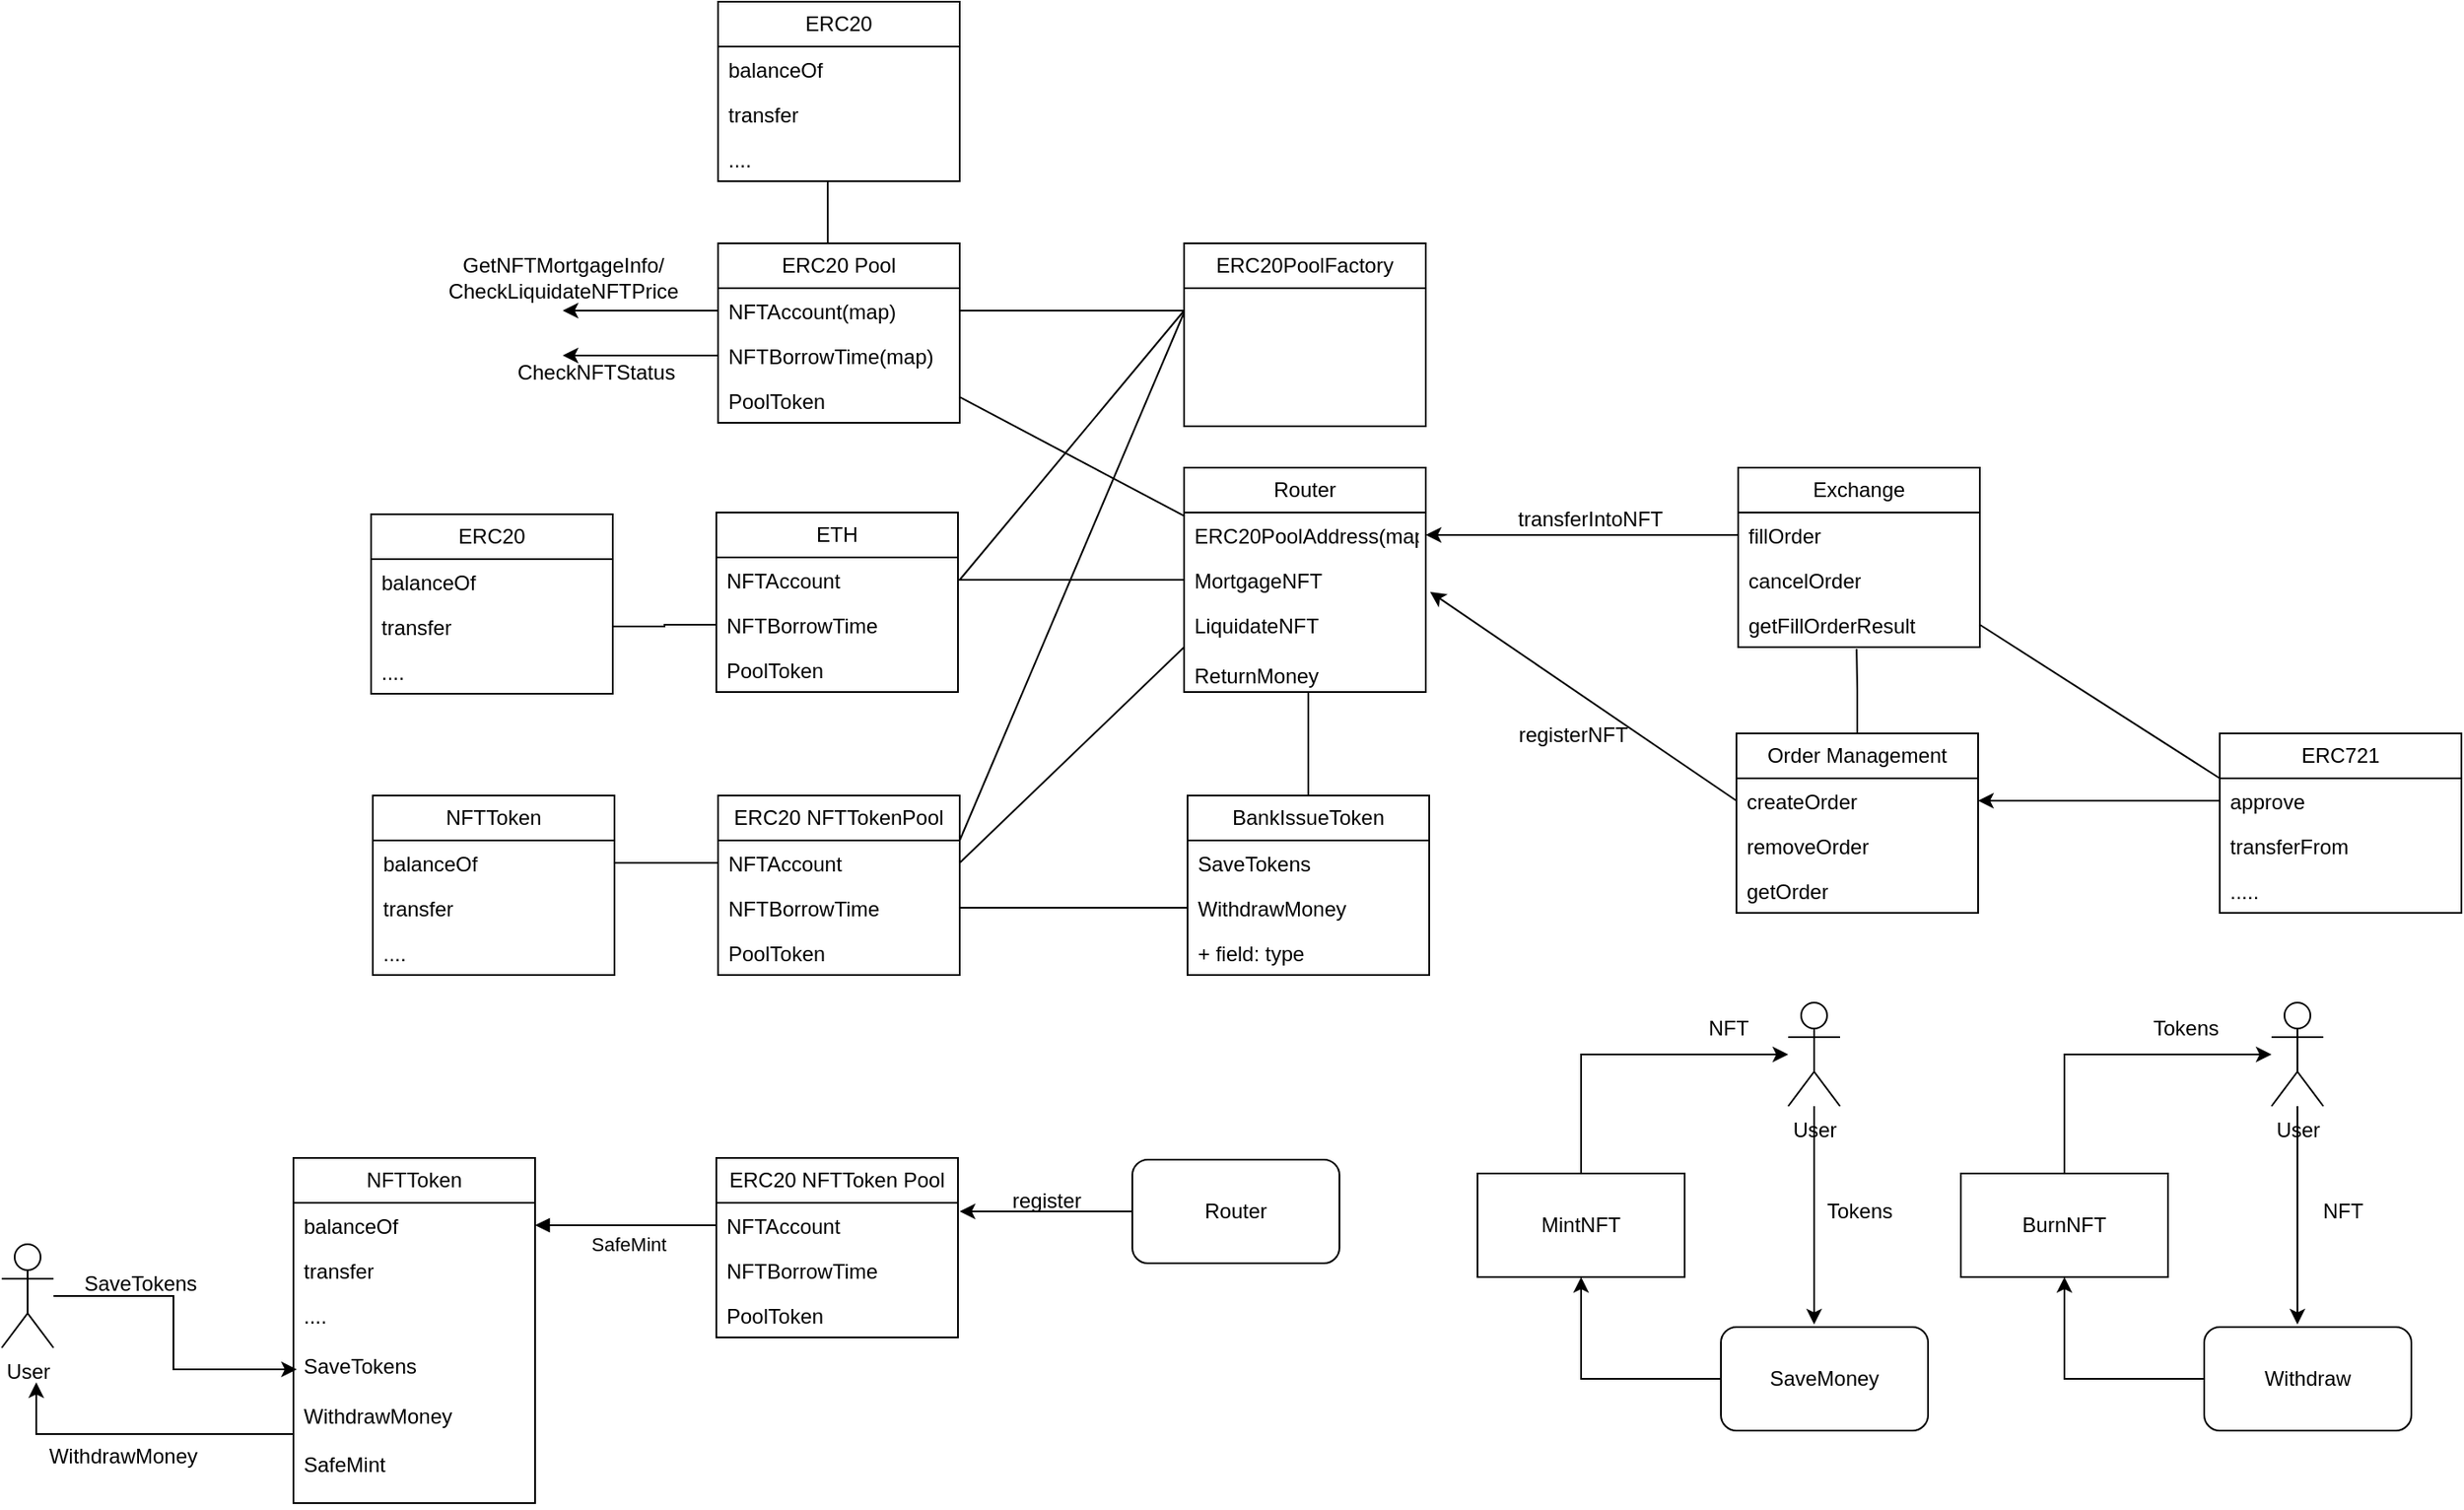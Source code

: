 <mxfile version="21.2.3" type="github">
  <diagram id="07fea595-8f29-1299-0266-81d95cde20df" name="Page-1">
    <mxGraphModel dx="954" dy="507" grid="1" gridSize="10" guides="1" tooltips="1" connect="1" arrows="1" fold="1" page="1" pageScale="1" pageWidth="1169" pageHeight="827" background="#ffffff" math="0" shadow="0">
      <root>
        <mxCell id="0" />
        <mxCell id="1" parent="0" />
        <mxCell id="0MdUZJ0Amhr4Ln2m6rTR-247" value="" style="rounded=0;orthogonalLoop=0;jettySize=auto;html=1;endArrow=none;endFill=0;" parent="1" source="0MdUZJ0Amhr4Ln2m6rTR-239" target="0MdUZJ0Amhr4Ln2m6rTR-243" edge="1">
          <mxGeometry relative="1" as="geometry" />
        </mxCell>
        <mxCell id="0MdUZJ0Amhr4Ln2m6rTR-300" style="edgeStyle=orthogonalEdgeStyle;rounded=0;orthogonalLoop=1;jettySize=auto;html=1;exitX=0.5;exitY=0;exitDx=0;exitDy=0;entryX=0.454;entryY=0.981;entryDx=0;entryDy=0;entryPerimeter=0;endArrow=none;endFill=0;" parent="1" source="0MdUZJ0Amhr4Ln2m6rTR-239" target="0MdUZJ0Amhr4Ln2m6rTR-299" edge="1">
          <mxGeometry relative="1" as="geometry" />
        </mxCell>
        <mxCell id="0MdUZJ0Amhr4Ln2m6rTR-239" value="ERC20 Pool" style="swimlane;fontStyle=0;childLayout=stackLayout;horizontal=1;startSize=26;fillColor=none;horizontalStack=0;resizeParent=1;resizeParentMax=0;resizeLast=0;collapsible=1;marginBottom=0;whiteSpace=wrap;html=1;" parent="1" vertex="1">
          <mxGeometry x="1000" y="860" width="140" height="104" as="geometry" />
        </mxCell>
        <mxCell id="0MdUZJ0Amhr4Ln2m6rTR-283" style="edgeStyle=orthogonalEdgeStyle;rounded=0;orthogonalLoop=1;jettySize=auto;html=1;exitX=0;exitY=0.5;exitDx=0;exitDy=0;" parent="0MdUZJ0Amhr4Ln2m6rTR-239" source="0MdUZJ0Amhr4Ln2m6rTR-240" edge="1">
          <mxGeometry relative="1" as="geometry">
            <mxPoint x="-90" y="39" as="targetPoint" />
          </mxGeometry>
        </mxCell>
        <mxCell id="0MdUZJ0Amhr4Ln2m6rTR-240" value="NFTAccount(map)" style="text;strokeColor=none;fillColor=none;align=left;verticalAlign=top;spacingLeft=4;spacingRight=4;overflow=hidden;rotatable=0;points=[[0,0.5],[1,0.5]];portConstraint=eastwest;whiteSpace=wrap;html=1;" parent="0MdUZJ0Amhr4Ln2m6rTR-239" vertex="1">
          <mxGeometry y="26" width="140" height="26" as="geometry" />
        </mxCell>
        <mxCell id="0MdUZJ0Amhr4Ln2m6rTR-285" style="edgeStyle=orthogonalEdgeStyle;rounded=0;orthogonalLoop=1;jettySize=auto;html=1;" parent="0MdUZJ0Amhr4Ln2m6rTR-239" source="0MdUZJ0Amhr4Ln2m6rTR-241" edge="1">
          <mxGeometry relative="1" as="geometry">
            <mxPoint x="-90" y="65" as="targetPoint" />
          </mxGeometry>
        </mxCell>
        <mxCell id="0MdUZJ0Amhr4Ln2m6rTR-241" value="NFTBorrowTime(map)" style="text;strokeColor=none;fillColor=none;align=left;verticalAlign=top;spacingLeft=4;spacingRight=4;overflow=hidden;rotatable=0;points=[[0,0.5],[1,0.5]];portConstraint=eastwest;whiteSpace=wrap;html=1;" parent="0MdUZJ0Amhr4Ln2m6rTR-239" vertex="1">
          <mxGeometry y="52" width="140" height="26" as="geometry" />
        </mxCell>
        <mxCell id="0MdUZJ0Amhr4Ln2m6rTR-242" value="PoolToken" style="text;strokeColor=none;fillColor=none;align=left;verticalAlign=top;spacingLeft=4;spacingRight=4;overflow=hidden;rotatable=0;points=[[0,0.5],[1,0.5]];portConstraint=eastwest;whiteSpace=wrap;html=1;" parent="0MdUZJ0Amhr4Ln2m6rTR-239" vertex="1">
          <mxGeometry y="78" width="140" height="26" as="geometry" />
        </mxCell>
        <mxCell id="0MdUZJ0Amhr4Ln2m6rTR-243" value="Router" style="swimlane;fontStyle=0;childLayout=stackLayout;horizontal=1;startSize=26;fillColor=none;horizontalStack=0;resizeParent=1;resizeParentMax=0;resizeLast=0;collapsible=1;marginBottom=0;whiteSpace=wrap;html=1;" parent="1" vertex="1">
          <mxGeometry x="1270" y="990" width="140" height="130" as="geometry" />
        </mxCell>
        <mxCell id="0MdUZJ0Amhr4Ln2m6rTR-244" value="ERC20PoolAddress(map)" style="text;strokeColor=none;fillColor=none;align=left;verticalAlign=top;spacingLeft=4;spacingRight=4;overflow=hidden;rotatable=0;points=[[0,0.5],[1,0.5]];portConstraint=eastwest;whiteSpace=wrap;html=1;" parent="0MdUZJ0Amhr4Ln2m6rTR-243" vertex="1">
          <mxGeometry y="26" width="140" height="26" as="geometry" />
        </mxCell>
        <mxCell id="0MdUZJ0Amhr4Ln2m6rTR-245" value="MortgageNFT" style="text;strokeColor=none;fillColor=none;align=left;verticalAlign=top;spacingLeft=4;spacingRight=4;overflow=hidden;rotatable=0;points=[[0,0.5],[1,0.5]];portConstraint=eastwest;whiteSpace=wrap;html=1;" parent="0MdUZJ0Amhr4Ln2m6rTR-243" vertex="1">
          <mxGeometry y="52" width="140" height="26" as="geometry" />
        </mxCell>
        <mxCell id="0MdUZJ0Amhr4Ln2m6rTR-246" value="LiquidateNFT&lt;br&gt;&lt;br&gt;ReturnMoney" style="text;strokeColor=none;fillColor=none;align=left;verticalAlign=top;spacingLeft=4;spacingRight=4;overflow=hidden;rotatable=0;points=[[0,0.5],[1,0.5]];portConstraint=eastwest;whiteSpace=wrap;html=1;" parent="0MdUZJ0Amhr4Ln2m6rTR-243" vertex="1">
          <mxGeometry y="78" width="140" height="52" as="geometry" />
        </mxCell>
        <mxCell id="0MdUZJ0Amhr4Ln2m6rTR-248" value="ETH" style="swimlane;fontStyle=0;childLayout=stackLayout;horizontal=1;startSize=26;fillColor=none;horizontalStack=0;resizeParent=1;resizeParentMax=0;resizeLast=0;collapsible=1;marginBottom=0;whiteSpace=wrap;html=1;" parent="1" vertex="1">
          <mxGeometry x="999" y="1016" width="140" height="104" as="geometry" />
        </mxCell>
        <mxCell id="0MdUZJ0Amhr4Ln2m6rTR-249" value="NFTAccount" style="text;strokeColor=none;fillColor=none;align=left;verticalAlign=top;spacingLeft=4;spacingRight=4;overflow=hidden;rotatable=0;points=[[0,0.5],[1,0.5]];portConstraint=eastwest;whiteSpace=wrap;html=1;" parent="0MdUZJ0Amhr4Ln2m6rTR-248" vertex="1">
          <mxGeometry y="26" width="140" height="26" as="geometry" />
        </mxCell>
        <mxCell id="0MdUZJ0Amhr4Ln2m6rTR-250" value="NFTBorrowTime" style="text;strokeColor=none;fillColor=none;align=left;verticalAlign=top;spacingLeft=4;spacingRight=4;overflow=hidden;rotatable=0;points=[[0,0.5],[1,0.5]];portConstraint=eastwest;whiteSpace=wrap;html=1;" parent="0MdUZJ0Amhr4Ln2m6rTR-248" vertex="1">
          <mxGeometry y="52" width="140" height="26" as="geometry" />
        </mxCell>
        <mxCell id="0MdUZJ0Amhr4Ln2m6rTR-251" value="PoolToken" style="text;strokeColor=none;fillColor=none;align=left;verticalAlign=top;spacingLeft=4;spacingRight=4;overflow=hidden;rotatable=0;points=[[0,0.5],[1,0.5]];portConstraint=eastwest;whiteSpace=wrap;html=1;" parent="0MdUZJ0Amhr4Ln2m6rTR-248" vertex="1">
          <mxGeometry y="78" width="140" height="26" as="geometry" />
        </mxCell>
        <mxCell id="0MdUZJ0Amhr4Ln2m6rTR-318" style="rounded=0;orthogonalLoop=1;jettySize=auto;html=1;exitX=1;exitY=0.25;exitDx=0;exitDy=0;endArrow=none;endFill=0;" parent="1" source="0MdUZJ0Amhr4Ln2m6rTR-252" edge="1">
          <mxGeometry relative="1" as="geometry">
            <mxPoint x="1270" y="900" as="targetPoint" />
          </mxGeometry>
        </mxCell>
        <mxCell id="0MdUZJ0Amhr4Ln2m6rTR-252" value="ERC20 NFTTokenPool" style="swimlane;fontStyle=0;childLayout=stackLayout;horizontal=1;startSize=26;fillColor=none;horizontalStack=0;resizeParent=1;resizeParentMax=0;resizeLast=0;collapsible=1;marginBottom=0;whiteSpace=wrap;html=1;" parent="1" vertex="1">
          <mxGeometry x="1000" y="1180" width="140" height="104" as="geometry" />
        </mxCell>
        <mxCell id="0MdUZJ0Amhr4Ln2m6rTR-253" value="NFTAccount" style="text;strokeColor=none;fillColor=none;align=left;verticalAlign=top;spacingLeft=4;spacingRight=4;overflow=hidden;rotatable=0;points=[[0,0.5],[1,0.5]];portConstraint=eastwest;whiteSpace=wrap;html=1;" parent="0MdUZJ0Amhr4Ln2m6rTR-252" vertex="1">
          <mxGeometry y="26" width="140" height="26" as="geometry" />
        </mxCell>
        <mxCell id="0MdUZJ0Amhr4Ln2m6rTR-254" value="NFTBorrowTime" style="text;strokeColor=none;fillColor=none;align=left;verticalAlign=top;spacingLeft=4;spacingRight=4;overflow=hidden;rotatable=0;points=[[0,0.5],[1,0.5]];portConstraint=eastwest;whiteSpace=wrap;html=1;" parent="0MdUZJ0Amhr4Ln2m6rTR-252" vertex="1">
          <mxGeometry y="52" width="140" height="26" as="geometry" />
        </mxCell>
        <mxCell id="0MdUZJ0Amhr4Ln2m6rTR-255" value="PoolToken" style="text;strokeColor=none;fillColor=none;align=left;verticalAlign=top;spacingLeft=4;spacingRight=4;overflow=hidden;rotatable=0;points=[[0,0.5],[1,0.5]];portConstraint=eastwest;whiteSpace=wrap;html=1;" parent="0MdUZJ0Amhr4Ln2m6rTR-252" vertex="1">
          <mxGeometry y="78" width="140" height="26" as="geometry" />
        </mxCell>
        <mxCell id="0MdUZJ0Amhr4Ln2m6rTR-257" style="edgeStyle=orthogonalEdgeStyle;rounded=0;orthogonalLoop=1;jettySize=auto;html=1;entryX=0;entryY=0.5;entryDx=0;entryDy=0;endArrow=none;endFill=0;" parent="1" source="0MdUZJ0Amhr4Ln2m6rTR-249" target="0MdUZJ0Amhr4Ln2m6rTR-245" edge="1">
          <mxGeometry relative="1" as="geometry" />
        </mxCell>
        <mxCell id="0MdUZJ0Amhr4Ln2m6rTR-258" style="rounded=0;orthogonalLoop=1;jettySize=auto;html=1;entryX=0;entryY=0.5;entryDx=0;entryDy=0;exitX=1;exitY=0.5;exitDx=0;exitDy=0;endArrow=none;endFill=0;" parent="1" source="0MdUZJ0Amhr4Ln2m6rTR-253" target="0MdUZJ0Amhr4Ln2m6rTR-246" edge="1">
          <mxGeometry relative="1" as="geometry" />
        </mxCell>
        <mxCell id="0MdUZJ0Amhr4Ln2m6rTR-266" style="edgeStyle=orthogonalEdgeStyle;rounded=0;orthogonalLoop=1;jettySize=auto;html=1;endArrow=none;endFill=0;entryX=0.514;entryY=1.01;entryDx=0;entryDy=0;entryPerimeter=0;" parent="1" source="0MdUZJ0Amhr4Ln2m6rTR-260" target="0MdUZJ0Amhr4Ln2m6rTR-246" edge="1">
          <mxGeometry relative="1" as="geometry">
            <mxPoint x="1342" y="1130" as="targetPoint" />
          </mxGeometry>
        </mxCell>
        <mxCell id="0MdUZJ0Amhr4Ln2m6rTR-260" value="BankIssueToken" style="swimlane;fontStyle=0;childLayout=stackLayout;horizontal=1;startSize=26;fillColor=none;horizontalStack=0;resizeParent=1;resizeParentMax=0;resizeLast=0;collapsible=1;marginBottom=0;whiteSpace=wrap;html=1;" parent="1" vertex="1">
          <mxGeometry x="1272" y="1180" width="140" height="104" as="geometry" />
        </mxCell>
        <mxCell id="0MdUZJ0Amhr4Ln2m6rTR-261" value="SaveTokens" style="text;strokeColor=none;fillColor=none;align=left;verticalAlign=top;spacingLeft=4;spacingRight=4;overflow=hidden;rotatable=0;points=[[0,0.5],[1,0.5]];portConstraint=eastwest;whiteSpace=wrap;html=1;" parent="0MdUZJ0Amhr4Ln2m6rTR-260" vertex="1">
          <mxGeometry y="26" width="140" height="26" as="geometry" />
        </mxCell>
        <mxCell id="0MdUZJ0Amhr4Ln2m6rTR-262" value="WithdrawMoney" style="text;strokeColor=none;fillColor=none;align=left;verticalAlign=top;spacingLeft=4;spacingRight=4;overflow=hidden;rotatable=0;points=[[0,0.5],[1,0.5]];portConstraint=eastwest;whiteSpace=wrap;html=1;" parent="0MdUZJ0Amhr4Ln2m6rTR-260" vertex="1">
          <mxGeometry y="52" width="140" height="26" as="geometry" />
        </mxCell>
        <mxCell id="0MdUZJ0Amhr4Ln2m6rTR-263" value="+ field: type" style="text;strokeColor=none;fillColor=none;align=left;verticalAlign=top;spacingLeft=4;spacingRight=4;overflow=hidden;rotatable=0;points=[[0,0.5],[1,0.5]];portConstraint=eastwest;whiteSpace=wrap;html=1;" parent="0MdUZJ0Amhr4Ln2m6rTR-260" vertex="1">
          <mxGeometry y="78" width="140" height="26" as="geometry" />
        </mxCell>
        <mxCell id="0MdUZJ0Amhr4Ln2m6rTR-264" style="edgeStyle=orthogonalEdgeStyle;rounded=0;orthogonalLoop=1;jettySize=auto;html=1;entryX=0;entryY=0.5;entryDx=0;entryDy=0;endArrow=none;endFill=0;" parent="1" source="0MdUZJ0Amhr4Ln2m6rTR-254" target="0MdUZJ0Amhr4Ln2m6rTR-262" edge="1">
          <mxGeometry relative="1" as="geometry" />
        </mxCell>
        <mxCell id="0MdUZJ0Amhr4Ln2m6rTR-267" value="Exchange" style="swimlane;fontStyle=0;childLayout=stackLayout;horizontal=1;startSize=26;fillColor=none;horizontalStack=0;resizeParent=1;resizeParentMax=0;resizeLast=0;collapsible=1;marginBottom=0;whiteSpace=wrap;html=1;" parent="1" vertex="1">
          <mxGeometry x="1591" y="990" width="140" height="104" as="geometry" />
        </mxCell>
        <mxCell id="0MdUZJ0Amhr4Ln2m6rTR-268" value="fillOrder" style="text;strokeColor=none;fillColor=none;align=left;verticalAlign=top;spacingLeft=4;spacingRight=4;overflow=hidden;rotatable=0;points=[[0,0.5],[1,0.5]];portConstraint=eastwest;whiteSpace=wrap;html=1;" parent="0MdUZJ0Amhr4Ln2m6rTR-267" vertex="1">
          <mxGeometry y="26" width="140" height="26" as="geometry" />
        </mxCell>
        <mxCell id="0MdUZJ0Amhr4Ln2m6rTR-269" value="cancelOrder&lt;span id=&quot;docs-internal-guid-cefc90cc-7fff-31b1-23c8-4a51f137ae69&quot;&gt;&lt;/span&gt;&lt;span id=&quot;docs-internal-guid-cefc90cc-7fff-31b1-23c8-4a51f137ae69&quot;&gt;&lt;/span&gt;&lt;span id=&quot;docs-internal-guid-cefc90cc-7fff-31b1-23c8-4a51f137ae69&quot;&gt;&lt;/span&gt;" style="text;strokeColor=none;fillColor=none;align=left;verticalAlign=top;spacingLeft=4;spacingRight=4;overflow=hidden;rotatable=0;points=[[0,0.5],[1,0.5]];portConstraint=eastwest;whiteSpace=wrap;html=1;" parent="0MdUZJ0Amhr4Ln2m6rTR-267" vertex="1">
          <mxGeometry y="52" width="140" height="26" as="geometry" />
        </mxCell>
        <mxCell id="0MdUZJ0Amhr4Ln2m6rTR-270" value="getFillOrderResult&lt;span id=&quot;docs-internal-guid-ebca988b-7fff-6f1b-a2be-4e95049471c1&quot;&gt;&lt;/span&gt;" style="text;strokeColor=none;fillColor=none;align=left;verticalAlign=top;spacingLeft=4;spacingRight=4;overflow=hidden;rotatable=0;points=[[0,0.5],[1,0.5]];portConstraint=eastwest;whiteSpace=wrap;html=1;" parent="0MdUZJ0Amhr4Ln2m6rTR-267" vertex="1">
          <mxGeometry y="78" width="140" height="26" as="geometry" />
        </mxCell>
        <mxCell id="0MdUZJ0Amhr4Ln2m6rTR-287" style="edgeStyle=orthogonalEdgeStyle;rounded=0;orthogonalLoop=1;jettySize=auto;html=1;entryX=0.49;entryY=1.037;entryDx=0;entryDy=0;entryPerimeter=0;endArrow=none;endFill=0;" parent="1" source="0MdUZJ0Amhr4Ln2m6rTR-271" target="0MdUZJ0Amhr4Ln2m6rTR-270" edge="1">
          <mxGeometry relative="1" as="geometry" />
        </mxCell>
        <mxCell id="0MdUZJ0Amhr4Ln2m6rTR-271" value="Order Management" style="swimlane;fontStyle=0;childLayout=stackLayout;horizontal=1;startSize=26;fillColor=none;horizontalStack=0;resizeParent=1;resizeParentMax=0;resizeLast=0;collapsible=1;marginBottom=0;whiteSpace=wrap;html=1;" parent="1" vertex="1">
          <mxGeometry x="1590" y="1144" width="140" height="104" as="geometry" />
        </mxCell>
        <mxCell id="0MdUZJ0Amhr4Ln2m6rTR-272" value="createOrder" style="text;strokeColor=none;fillColor=none;align=left;verticalAlign=top;spacingLeft=4;spacingRight=4;overflow=hidden;rotatable=0;points=[[0,0.5],[1,0.5]];portConstraint=eastwest;whiteSpace=wrap;html=1;" parent="0MdUZJ0Amhr4Ln2m6rTR-271" vertex="1">
          <mxGeometry y="26" width="140" height="26" as="geometry" />
        </mxCell>
        <mxCell id="0MdUZJ0Amhr4Ln2m6rTR-273" value="removeOrder" style="text;strokeColor=none;fillColor=none;align=left;verticalAlign=top;spacingLeft=4;spacingRight=4;overflow=hidden;rotatable=0;points=[[0,0.5],[1,0.5]];portConstraint=eastwest;whiteSpace=wrap;html=1;" parent="0MdUZJ0Amhr4Ln2m6rTR-271" vertex="1">
          <mxGeometry y="52" width="140" height="26" as="geometry" />
        </mxCell>
        <mxCell id="0MdUZJ0Amhr4Ln2m6rTR-274" value="getOrder" style="text;strokeColor=none;fillColor=none;align=left;verticalAlign=top;spacingLeft=4;spacingRight=4;overflow=hidden;rotatable=0;points=[[0,0.5],[1,0.5]];portConstraint=eastwest;whiteSpace=wrap;html=1;" parent="0MdUZJ0Amhr4Ln2m6rTR-271" vertex="1">
          <mxGeometry y="78" width="140" height="26" as="geometry" />
        </mxCell>
        <mxCell id="0MdUZJ0Amhr4Ln2m6rTR-278" style="edgeStyle=orthogonalEdgeStyle;rounded=0;orthogonalLoop=1;jettySize=auto;html=1;exitX=0;exitY=0.5;exitDx=0;exitDy=0;" parent="1" source="0MdUZJ0Amhr4Ln2m6rTR-268" target="0MdUZJ0Amhr4Ln2m6rTR-244" edge="1">
          <mxGeometry relative="1" as="geometry" />
        </mxCell>
        <mxCell id="0MdUZJ0Amhr4Ln2m6rTR-279" value="transferIntoNFT&lt;span id=&quot;docs-internal-guid-4c8c4310-7fff-1c7a-6c5f-d83ab278721c&quot;&gt;&lt;/span&gt;" style="text;html=1;align=center;verticalAlign=middle;resizable=0;points=[];autosize=1;strokeColor=none;fillColor=none;" parent="1" vertex="1">
          <mxGeometry x="1450" y="1005" width="110" height="30" as="geometry" />
        </mxCell>
        <mxCell id="0MdUZJ0Amhr4Ln2m6rTR-281" style="rounded=0;orthogonalLoop=1;jettySize=auto;html=1;exitX=0;exitY=0.5;exitDx=0;exitDy=0;entryX=1.018;entryY=0.769;entryDx=0;entryDy=0;entryPerimeter=0;" parent="1" source="0MdUZJ0Amhr4Ln2m6rTR-272" target="0MdUZJ0Amhr4Ln2m6rTR-245" edge="1">
          <mxGeometry relative="1" as="geometry" />
        </mxCell>
        <mxCell id="0MdUZJ0Amhr4Ln2m6rTR-282" value="registerNFT&lt;span id=&quot;docs-internal-guid-d663b26e-7fff-17fd-18d1-e45e64eba738&quot;&gt;&lt;/span&gt;" style="text;html=1;align=center;verticalAlign=middle;resizable=0;points=[];autosize=1;strokeColor=none;fillColor=none;" parent="1" vertex="1">
          <mxGeometry x="1450" y="1130" width="90" height="30" as="geometry" />
        </mxCell>
        <mxCell id="0MdUZJ0Amhr4Ln2m6rTR-284" value="GetNFTMortgageInfo/&lt;br&gt;CheckLiquidateNFTPrice&lt;br&gt;&lt;span id=&quot;docs-internal-guid-f369dbc1-7fff-902d-d7d0-810651dbd8d1&quot;&gt;&lt;/span&gt;" style="text;html=1;align=center;verticalAlign=middle;resizable=0;points=[];autosize=1;strokeColor=none;fillColor=none;" parent="1" vertex="1">
          <mxGeometry x="830" y="860" width="160" height="40" as="geometry" />
        </mxCell>
        <mxCell id="0MdUZJ0Amhr4Ln2m6rTR-286" value="CheckNFTStatus" style="text;html=1;align=center;verticalAlign=middle;resizable=0;points=[];autosize=1;strokeColor=none;fillColor=none;" parent="1" vertex="1">
          <mxGeometry x="874" y="920" width="110" height="30" as="geometry" />
        </mxCell>
        <mxCell id="0MdUZJ0Amhr4Ln2m6rTR-288" value="ERC721" style="swimlane;fontStyle=0;childLayout=stackLayout;horizontal=1;startSize=26;fillColor=none;horizontalStack=0;resizeParent=1;resizeParentMax=0;resizeLast=0;collapsible=1;marginBottom=0;whiteSpace=wrap;html=1;" parent="1" vertex="1">
          <mxGeometry x="1870" y="1144" width="140" height="104" as="geometry" />
        </mxCell>
        <mxCell id="0MdUZJ0Amhr4Ln2m6rTR-289" value="approve" style="text;strokeColor=none;fillColor=none;align=left;verticalAlign=top;spacingLeft=4;spacingRight=4;overflow=hidden;rotatable=0;points=[[0,0.5],[1,0.5]];portConstraint=eastwest;whiteSpace=wrap;html=1;" parent="0MdUZJ0Amhr4Ln2m6rTR-288" vertex="1">
          <mxGeometry y="26" width="140" height="26" as="geometry" />
        </mxCell>
        <mxCell id="0MdUZJ0Amhr4Ln2m6rTR-290" value="transferFrom" style="text;strokeColor=none;fillColor=none;align=left;verticalAlign=top;spacingLeft=4;spacingRight=4;overflow=hidden;rotatable=0;points=[[0,0.5],[1,0.5]];portConstraint=eastwest;whiteSpace=wrap;html=1;" parent="0MdUZJ0Amhr4Ln2m6rTR-288" vertex="1">
          <mxGeometry y="52" width="140" height="26" as="geometry" />
        </mxCell>
        <mxCell id="0MdUZJ0Amhr4Ln2m6rTR-291" value="....." style="text;strokeColor=none;fillColor=none;align=left;verticalAlign=top;spacingLeft=4;spacingRight=4;overflow=hidden;rotatable=0;points=[[0,0.5],[1,0.5]];portConstraint=eastwest;whiteSpace=wrap;html=1;" parent="0MdUZJ0Amhr4Ln2m6rTR-288" vertex="1">
          <mxGeometry y="78" width="140" height="26" as="geometry" />
        </mxCell>
        <mxCell id="0MdUZJ0Amhr4Ln2m6rTR-292" style="edgeStyle=orthogonalEdgeStyle;rounded=0;orthogonalLoop=1;jettySize=auto;html=1;exitX=0;exitY=0.5;exitDx=0;exitDy=0;entryX=1;entryY=0.5;entryDx=0;entryDy=0;" parent="1" source="0MdUZJ0Amhr4Ln2m6rTR-289" target="0MdUZJ0Amhr4Ln2m6rTR-272" edge="1">
          <mxGeometry relative="1" as="geometry" />
        </mxCell>
        <mxCell id="0MdUZJ0Amhr4Ln2m6rTR-293" style="rounded=0;orthogonalLoop=1;jettySize=auto;html=1;entryX=0;entryY=0.25;entryDx=0;entryDy=0;endArrow=none;endFill=0;exitX=1;exitY=0.5;exitDx=0;exitDy=0;" parent="1" source="0MdUZJ0Amhr4Ln2m6rTR-270" target="0MdUZJ0Amhr4Ln2m6rTR-288" edge="1">
          <mxGeometry relative="1" as="geometry">
            <mxPoint x="1700" y="1100" as="sourcePoint" />
          </mxGeometry>
        </mxCell>
        <mxCell id="0MdUZJ0Amhr4Ln2m6rTR-296" value="ERC20" style="swimlane;fontStyle=0;childLayout=stackLayout;horizontal=1;startSize=26;fillColor=none;horizontalStack=0;resizeParent=1;resizeParentMax=0;resizeLast=0;collapsible=1;marginBottom=0;whiteSpace=wrap;html=1;" parent="1" vertex="1">
          <mxGeometry x="1000" y="720" width="140" height="104" as="geometry" />
        </mxCell>
        <mxCell id="0MdUZJ0Amhr4Ln2m6rTR-297" value="balanceOf" style="text;strokeColor=none;fillColor=none;align=left;verticalAlign=top;spacingLeft=4;spacingRight=4;overflow=hidden;rotatable=0;points=[[0,0.5],[1,0.5]];portConstraint=eastwest;whiteSpace=wrap;html=1;" parent="0MdUZJ0Amhr4Ln2m6rTR-296" vertex="1">
          <mxGeometry y="26" width="140" height="26" as="geometry" />
        </mxCell>
        <mxCell id="0MdUZJ0Amhr4Ln2m6rTR-298" value="transfer" style="text;strokeColor=none;fillColor=none;align=left;verticalAlign=top;spacingLeft=4;spacingRight=4;overflow=hidden;rotatable=0;points=[[0,0.5],[1,0.5]];portConstraint=eastwest;whiteSpace=wrap;html=1;" parent="0MdUZJ0Amhr4Ln2m6rTR-296" vertex="1">
          <mxGeometry y="52" width="140" height="26" as="geometry" />
        </mxCell>
        <mxCell id="0MdUZJ0Amhr4Ln2m6rTR-299" value="...." style="text;strokeColor=none;fillColor=none;align=left;verticalAlign=top;spacingLeft=4;spacingRight=4;overflow=hidden;rotatable=0;points=[[0,0.5],[1,0.5]];portConstraint=eastwest;whiteSpace=wrap;html=1;" parent="0MdUZJ0Amhr4Ln2m6rTR-296" vertex="1">
          <mxGeometry y="78" width="140" height="26" as="geometry" />
        </mxCell>
        <mxCell id="0MdUZJ0Amhr4Ln2m6rTR-305" value="NFTToken" style="swimlane;fontStyle=0;childLayout=stackLayout;horizontal=1;startSize=26;fillColor=none;horizontalStack=0;resizeParent=1;resizeParentMax=0;resizeLast=0;collapsible=1;marginBottom=0;whiteSpace=wrap;html=1;" parent="1" vertex="1">
          <mxGeometry x="800" y="1180" width="140" height="104" as="geometry" />
        </mxCell>
        <mxCell id="0MdUZJ0Amhr4Ln2m6rTR-306" value="balanceOf" style="text;strokeColor=none;fillColor=none;align=left;verticalAlign=top;spacingLeft=4;spacingRight=4;overflow=hidden;rotatable=0;points=[[0,0.5],[1,0.5]];portConstraint=eastwest;whiteSpace=wrap;html=1;" parent="0MdUZJ0Amhr4Ln2m6rTR-305" vertex="1">
          <mxGeometry y="26" width="140" height="26" as="geometry" />
        </mxCell>
        <mxCell id="0MdUZJ0Amhr4Ln2m6rTR-307" value="transfer" style="text;strokeColor=none;fillColor=none;align=left;verticalAlign=top;spacingLeft=4;spacingRight=4;overflow=hidden;rotatable=0;points=[[0,0.5],[1,0.5]];portConstraint=eastwest;whiteSpace=wrap;html=1;" parent="0MdUZJ0Amhr4Ln2m6rTR-305" vertex="1">
          <mxGeometry y="52" width="140" height="26" as="geometry" />
        </mxCell>
        <mxCell id="0MdUZJ0Amhr4Ln2m6rTR-308" value="...." style="text;strokeColor=none;fillColor=none;align=left;verticalAlign=top;spacingLeft=4;spacingRight=4;overflow=hidden;rotatable=0;points=[[0,0.5],[1,0.5]];portConstraint=eastwest;whiteSpace=wrap;html=1;" parent="0MdUZJ0Amhr4Ln2m6rTR-305" vertex="1">
          <mxGeometry y="78" width="140" height="26" as="geometry" />
        </mxCell>
        <mxCell id="0MdUZJ0Amhr4Ln2m6rTR-310" style="edgeStyle=orthogonalEdgeStyle;rounded=0;orthogonalLoop=1;jettySize=auto;html=1;entryX=1;entryY=0.5;entryDx=0;entryDy=0;endArrow=none;endFill=0;" parent="1" source="0MdUZJ0Amhr4Ln2m6rTR-253" target="0MdUZJ0Amhr4Ln2m6rTR-306" edge="1">
          <mxGeometry relative="1" as="geometry" />
        </mxCell>
        <mxCell id="0MdUZJ0Amhr4Ln2m6rTR-312" value="ERC20PoolFactory" style="swimlane;fontStyle=0;childLayout=stackLayout;horizontal=1;startSize=26;fillColor=none;horizontalStack=0;resizeParent=1;resizeParentMax=0;resizeLast=0;collapsible=1;marginBottom=0;whiteSpace=wrap;html=1;" parent="1" vertex="1">
          <mxGeometry x="1270" y="860" width="140" height="106" as="geometry" />
        </mxCell>
        <mxCell id="0MdUZJ0Amhr4Ln2m6rTR-316" style="edgeStyle=orthogonalEdgeStyle;rounded=0;orthogonalLoop=1;jettySize=auto;html=1;exitX=1;exitY=0.5;exitDx=0;exitDy=0;entryX=0;entryY=0.5;entryDx=0;entryDy=0;endArrow=none;endFill=0;" parent="1" source="0MdUZJ0Amhr4Ln2m6rTR-240" edge="1">
          <mxGeometry relative="1" as="geometry">
            <mxPoint x="1270" y="899.0" as="targetPoint" />
          </mxGeometry>
        </mxCell>
        <mxCell id="0MdUZJ0Amhr4Ln2m6rTR-317" style="rounded=0;orthogonalLoop=1;jettySize=auto;html=1;entryX=0;entryY=0.5;entryDx=0;entryDy=0;endArrow=none;endFill=0;" parent="1" edge="1">
          <mxGeometry relative="1" as="geometry">
            <mxPoint x="1140" y="1055" as="sourcePoint" />
            <mxPoint x="1270" y="899.0" as="targetPoint" />
          </mxGeometry>
        </mxCell>
        <mxCell id="0MdUZJ0Amhr4Ln2m6rTR-319" value="ERC20" style="swimlane;fontStyle=0;childLayout=stackLayout;horizontal=1;startSize=26;fillColor=none;horizontalStack=0;resizeParent=1;resizeParentMax=0;resizeLast=0;collapsible=1;marginBottom=0;whiteSpace=wrap;html=1;" parent="1" vertex="1">
          <mxGeometry x="799" y="1017" width="140" height="104" as="geometry" />
        </mxCell>
        <mxCell id="0MdUZJ0Amhr4Ln2m6rTR-320" value="balanceOf" style="text;strokeColor=none;fillColor=none;align=left;verticalAlign=top;spacingLeft=4;spacingRight=4;overflow=hidden;rotatable=0;points=[[0,0.5],[1,0.5]];portConstraint=eastwest;whiteSpace=wrap;html=1;" parent="0MdUZJ0Amhr4Ln2m6rTR-319" vertex="1">
          <mxGeometry y="26" width="140" height="26" as="geometry" />
        </mxCell>
        <mxCell id="0MdUZJ0Amhr4Ln2m6rTR-321" value="transfer" style="text;strokeColor=none;fillColor=none;align=left;verticalAlign=top;spacingLeft=4;spacingRight=4;overflow=hidden;rotatable=0;points=[[0,0.5],[1,0.5]];portConstraint=eastwest;whiteSpace=wrap;html=1;" parent="0MdUZJ0Amhr4Ln2m6rTR-319" vertex="1">
          <mxGeometry y="52" width="140" height="26" as="geometry" />
        </mxCell>
        <mxCell id="0MdUZJ0Amhr4Ln2m6rTR-322" value="...." style="text;strokeColor=none;fillColor=none;align=left;verticalAlign=top;spacingLeft=4;spacingRight=4;overflow=hidden;rotatable=0;points=[[0,0.5],[1,0.5]];portConstraint=eastwest;whiteSpace=wrap;html=1;" parent="0MdUZJ0Amhr4Ln2m6rTR-319" vertex="1">
          <mxGeometry y="78" width="140" height="26" as="geometry" />
        </mxCell>
        <mxCell id="0MdUZJ0Amhr4Ln2m6rTR-323" style="edgeStyle=orthogonalEdgeStyle;rounded=0;orthogonalLoop=1;jettySize=auto;html=1;entryX=0;entryY=0.5;entryDx=0;entryDy=0;endArrow=none;endFill=0;" parent="1" source="0MdUZJ0Amhr4Ln2m6rTR-321" target="0MdUZJ0Amhr4Ln2m6rTR-250" edge="1">
          <mxGeometry relative="1" as="geometry" />
        </mxCell>
        <mxCell id="r0uHf5uRJs0qwZGBZ6DH-1" value="ERC20 NFTToken Pool" style="swimlane;fontStyle=0;childLayout=stackLayout;horizontal=1;startSize=26;fillColor=none;horizontalStack=0;resizeParent=1;resizeParentMax=0;resizeLast=0;collapsible=1;marginBottom=0;whiteSpace=wrap;html=1;" vertex="1" parent="1">
          <mxGeometry x="999" y="1390" width="140" height="104" as="geometry" />
        </mxCell>
        <mxCell id="r0uHf5uRJs0qwZGBZ6DH-2" value="NFTAccount" style="text;strokeColor=none;fillColor=none;align=left;verticalAlign=top;spacingLeft=4;spacingRight=4;overflow=hidden;rotatable=0;points=[[0,0.5],[1,0.5]];portConstraint=eastwest;whiteSpace=wrap;html=1;" vertex="1" parent="r0uHf5uRJs0qwZGBZ6DH-1">
          <mxGeometry y="26" width="140" height="26" as="geometry" />
        </mxCell>
        <mxCell id="r0uHf5uRJs0qwZGBZ6DH-3" value="NFTBorrowTime" style="text;strokeColor=none;fillColor=none;align=left;verticalAlign=top;spacingLeft=4;spacingRight=4;overflow=hidden;rotatable=0;points=[[0,0.5],[1,0.5]];portConstraint=eastwest;whiteSpace=wrap;html=1;" vertex="1" parent="r0uHf5uRJs0qwZGBZ6DH-1">
          <mxGeometry y="52" width="140" height="26" as="geometry" />
        </mxCell>
        <mxCell id="r0uHf5uRJs0qwZGBZ6DH-4" value="PoolToken" style="text;strokeColor=none;fillColor=none;align=left;verticalAlign=top;spacingLeft=4;spacingRight=4;overflow=hidden;rotatable=0;points=[[0,0.5],[1,0.5]];portConstraint=eastwest;whiteSpace=wrap;html=1;" vertex="1" parent="r0uHf5uRJs0qwZGBZ6DH-1">
          <mxGeometry y="78" width="140" height="26" as="geometry" />
        </mxCell>
        <mxCell id="r0uHf5uRJs0qwZGBZ6DH-5" value="NFTToken" style="swimlane;fontStyle=0;childLayout=stackLayout;horizontal=1;startSize=26;fillColor=none;horizontalStack=0;resizeParent=1;resizeParentMax=0;resizeLast=0;collapsible=1;marginBottom=0;whiteSpace=wrap;html=1;" vertex="1" parent="1">
          <mxGeometry x="754" y="1390" width="140" height="200" as="geometry" />
        </mxCell>
        <mxCell id="r0uHf5uRJs0qwZGBZ6DH-6" value="balanceOf" style="text;strokeColor=none;fillColor=none;align=left;verticalAlign=top;spacingLeft=4;spacingRight=4;overflow=hidden;rotatable=0;points=[[0,0.5],[1,0.5]];portConstraint=eastwest;whiteSpace=wrap;html=1;" vertex="1" parent="r0uHf5uRJs0qwZGBZ6DH-5">
          <mxGeometry y="26" width="140" height="26" as="geometry" />
        </mxCell>
        <mxCell id="r0uHf5uRJs0qwZGBZ6DH-7" value="transfer" style="text;strokeColor=none;fillColor=none;align=left;verticalAlign=top;spacingLeft=4;spacingRight=4;overflow=hidden;rotatable=0;points=[[0,0.5],[1,0.5]];portConstraint=eastwest;whiteSpace=wrap;html=1;" vertex="1" parent="r0uHf5uRJs0qwZGBZ6DH-5">
          <mxGeometry y="52" width="140" height="26" as="geometry" />
        </mxCell>
        <mxCell id="r0uHf5uRJs0qwZGBZ6DH-13" style="edgeStyle=orthogonalEdgeStyle;rounded=0;orthogonalLoop=1;jettySize=auto;html=1;" edge="1" parent="r0uHf5uRJs0qwZGBZ6DH-5" source="r0uHf5uRJs0qwZGBZ6DH-8">
          <mxGeometry relative="1" as="geometry">
            <mxPoint x="-149" y="130" as="targetPoint" />
            <Array as="points">
              <mxPoint x="-149" y="160" />
            </Array>
          </mxGeometry>
        </mxCell>
        <mxCell id="r0uHf5uRJs0qwZGBZ6DH-8" value="....&lt;br&gt;&lt;br&gt;SaveTokens&lt;br&gt;&lt;br&gt;WithdrawMoney&lt;br&gt;&lt;br&gt;SafeMint" style="text;strokeColor=none;fillColor=none;align=left;verticalAlign=top;spacingLeft=4;spacingRight=4;overflow=hidden;rotatable=0;points=[[0,0.5],[1,0.5]];portConstraint=eastwest;whiteSpace=wrap;html=1;" vertex="1" parent="r0uHf5uRJs0qwZGBZ6DH-5">
          <mxGeometry y="78" width="140" height="122" as="geometry" />
        </mxCell>
        <mxCell id="r0uHf5uRJs0qwZGBZ6DH-9" value="SafeMint" style="edgeStyle=orthogonalEdgeStyle;rounded=0;orthogonalLoop=1;jettySize=auto;html=1;entryX=1;entryY=0.5;entryDx=0;entryDy=0;endArrow=block;endFill=1;" edge="1" parent="1" source="r0uHf5uRJs0qwZGBZ6DH-2" target="r0uHf5uRJs0qwZGBZ6DH-6">
          <mxGeometry x="-0.033" y="11" relative="1" as="geometry">
            <mxPoint as="offset" />
          </mxGeometry>
        </mxCell>
        <mxCell id="r0uHf5uRJs0qwZGBZ6DH-11" style="edgeStyle=orthogonalEdgeStyle;rounded=0;orthogonalLoop=1;jettySize=auto;html=1;entryX=0.014;entryY=0.365;entryDx=0;entryDy=0;entryPerimeter=0;" edge="1" parent="1" source="r0uHf5uRJs0qwZGBZ6DH-10" target="r0uHf5uRJs0qwZGBZ6DH-8">
          <mxGeometry relative="1" as="geometry" />
        </mxCell>
        <mxCell id="r0uHf5uRJs0qwZGBZ6DH-10" value="User" style="shape=umlActor;verticalLabelPosition=bottom;verticalAlign=top;html=1;outlineConnect=0;" vertex="1" parent="1">
          <mxGeometry x="585" y="1440" width="30" height="60" as="geometry" />
        </mxCell>
        <mxCell id="r0uHf5uRJs0qwZGBZ6DH-12" value="SaveTokens" style="text;html=1;align=center;verticalAlign=middle;resizable=0;points=[];autosize=1;strokeColor=none;fillColor=none;" vertex="1" parent="1">
          <mxGeometry x="620" y="1448" width="90" height="30" as="geometry" />
        </mxCell>
        <mxCell id="r0uHf5uRJs0qwZGBZ6DH-14" value="WithdrawMoney" style="text;html=1;align=center;verticalAlign=middle;resizable=0;points=[];autosize=1;strokeColor=none;fillColor=none;" vertex="1" parent="1">
          <mxGeometry x="600" y="1548" width="110" height="30" as="geometry" />
        </mxCell>
        <mxCell id="r0uHf5uRJs0qwZGBZ6DH-16" style="edgeStyle=orthogonalEdgeStyle;rounded=0;orthogonalLoop=1;jettySize=auto;html=1;" edge="1" parent="1" source="r0uHf5uRJs0qwZGBZ6DH-15">
          <mxGeometry relative="1" as="geometry">
            <mxPoint x="1140" y="1421" as="targetPoint" />
          </mxGeometry>
        </mxCell>
        <mxCell id="r0uHf5uRJs0qwZGBZ6DH-15" value="Router" style="rounded=1;whiteSpace=wrap;html=1;" vertex="1" parent="1">
          <mxGeometry x="1240" y="1391" width="120" height="60" as="geometry" />
        </mxCell>
        <mxCell id="r0uHf5uRJs0qwZGBZ6DH-17" value="register" style="text;html=1;align=center;verticalAlign=middle;resizable=0;points=[];autosize=1;strokeColor=none;fillColor=none;" vertex="1" parent="1">
          <mxGeometry x="1160" y="1400" width="60" height="30" as="geometry" />
        </mxCell>
        <mxCell id="r0uHf5uRJs0qwZGBZ6DH-20" style="edgeStyle=orthogonalEdgeStyle;rounded=0;orthogonalLoop=1;jettySize=auto;html=1;entryX=0.5;entryY=1;entryDx=0;entryDy=0;" edge="1" parent="1" source="r0uHf5uRJs0qwZGBZ6DH-18" target="r0uHf5uRJs0qwZGBZ6DH-19">
          <mxGeometry relative="1" as="geometry" />
        </mxCell>
        <mxCell id="r0uHf5uRJs0qwZGBZ6DH-18" value="SaveMoney" style="rounded=1;whiteSpace=wrap;html=1;" vertex="1" parent="1">
          <mxGeometry x="1581" y="1488" width="120" height="60" as="geometry" />
        </mxCell>
        <mxCell id="r0uHf5uRJs0qwZGBZ6DH-24" style="edgeStyle=orthogonalEdgeStyle;rounded=0;orthogonalLoop=1;jettySize=auto;html=1;" edge="1" parent="1" source="r0uHf5uRJs0qwZGBZ6DH-19" target="r0uHf5uRJs0qwZGBZ6DH-21">
          <mxGeometry relative="1" as="geometry">
            <Array as="points">
              <mxPoint x="1500" y="1330" />
            </Array>
          </mxGeometry>
        </mxCell>
        <mxCell id="r0uHf5uRJs0qwZGBZ6DH-19" value="MintNFT" style="rounded=0;whiteSpace=wrap;html=1;" vertex="1" parent="1">
          <mxGeometry x="1440" y="1399" width="120" height="60" as="geometry" />
        </mxCell>
        <mxCell id="r0uHf5uRJs0qwZGBZ6DH-25" style="edgeStyle=orthogonalEdgeStyle;rounded=0;orthogonalLoop=1;jettySize=auto;html=1;entryX=0.45;entryY=-0.025;entryDx=0;entryDy=0;entryPerimeter=0;" edge="1" parent="1" source="r0uHf5uRJs0qwZGBZ6DH-21" target="r0uHf5uRJs0qwZGBZ6DH-18">
          <mxGeometry relative="1" as="geometry" />
        </mxCell>
        <mxCell id="r0uHf5uRJs0qwZGBZ6DH-21" value="User" style="shape=umlActor;verticalLabelPosition=bottom;verticalAlign=top;html=1;outlineConnect=0;" vertex="1" parent="1">
          <mxGeometry x="1620" y="1300" width="30" height="60" as="geometry" />
        </mxCell>
        <mxCell id="r0uHf5uRJs0qwZGBZ6DH-26" value="Tokens" style="text;html=1;align=center;verticalAlign=middle;resizable=0;points=[];autosize=1;strokeColor=none;fillColor=none;" vertex="1" parent="1">
          <mxGeometry x="1631" y="1406" width="60" height="30" as="geometry" />
        </mxCell>
        <mxCell id="r0uHf5uRJs0qwZGBZ6DH-27" style="edgeStyle=orthogonalEdgeStyle;rounded=0;orthogonalLoop=1;jettySize=auto;html=1;entryX=0.5;entryY=1;entryDx=0;entryDy=0;" edge="1" parent="1" source="r0uHf5uRJs0qwZGBZ6DH-28" target="r0uHf5uRJs0qwZGBZ6DH-30">
          <mxGeometry relative="1" as="geometry" />
        </mxCell>
        <mxCell id="r0uHf5uRJs0qwZGBZ6DH-28" value="Withdraw" style="rounded=1;whiteSpace=wrap;html=1;" vertex="1" parent="1">
          <mxGeometry x="1861" y="1488" width="120" height="60" as="geometry" />
        </mxCell>
        <mxCell id="r0uHf5uRJs0qwZGBZ6DH-29" style="edgeStyle=orthogonalEdgeStyle;rounded=0;orthogonalLoop=1;jettySize=auto;html=1;" edge="1" parent="1" source="r0uHf5uRJs0qwZGBZ6DH-30" target="r0uHf5uRJs0qwZGBZ6DH-32">
          <mxGeometry relative="1" as="geometry">
            <Array as="points">
              <mxPoint x="1780" y="1330" />
            </Array>
          </mxGeometry>
        </mxCell>
        <mxCell id="r0uHf5uRJs0qwZGBZ6DH-30" value="BurnNFT" style="rounded=0;whiteSpace=wrap;html=1;" vertex="1" parent="1">
          <mxGeometry x="1720" y="1399" width="120" height="60" as="geometry" />
        </mxCell>
        <mxCell id="r0uHf5uRJs0qwZGBZ6DH-31" style="edgeStyle=orthogonalEdgeStyle;rounded=0;orthogonalLoop=1;jettySize=auto;html=1;entryX=0.45;entryY=-0.025;entryDx=0;entryDy=0;entryPerimeter=0;" edge="1" parent="1" source="r0uHf5uRJs0qwZGBZ6DH-32" target="r0uHf5uRJs0qwZGBZ6DH-28">
          <mxGeometry relative="1" as="geometry" />
        </mxCell>
        <mxCell id="r0uHf5uRJs0qwZGBZ6DH-32" value="User" style="shape=umlActor;verticalLabelPosition=bottom;verticalAlign=top;html=1;outlineConnect=0;" vertex="1" parent="1">
          <mxGeometry x="1900" y="1300" width="30" height="60" as="geometry" />
        </mxCell>
        <mxCell id="r0uHf5uRJs0qwZGBZ6DH-33" value="NFT" style="text;html=1;align=center;verticalAlign=middle;resizable=0;points=[];autosize=1;strokeColor=none;fillColor=none;" vertex="1" parent="1">
          <mxGeometry x="1916" y="1406" width="50" height="30" as="geometry" />
        </mxCell>
        <mxCell id="r0uHf5uRJs0qwZGBZ6DH-34" value="NFT" style="text;html=1;align=center;verticalAlign=middle;resizable=0;points=[];autosize=1;strokeColor=none;fillColor=none;" vertex="1" parent="1">
          <mxGeometry x="1560" y="1300" width="50" height="30" as="geometry" />
        </mxCell>
        <mxCell id="r0uHf5uRJs0qwZGBZ6DH-35" value="Tokens" style="text;html=1;align=center;verticalAlign=middle;resizable=0;points=[];autosize=1;strokeColor=none;fillColor=none;" vertex="1" parent="1">
          <mxGeometry x="1820" y="1300" width="60" height="30" as="geometry" />
        </mxCell>
      </root>
    </mxGraphModel>
  </diagram>
</mxfile>
